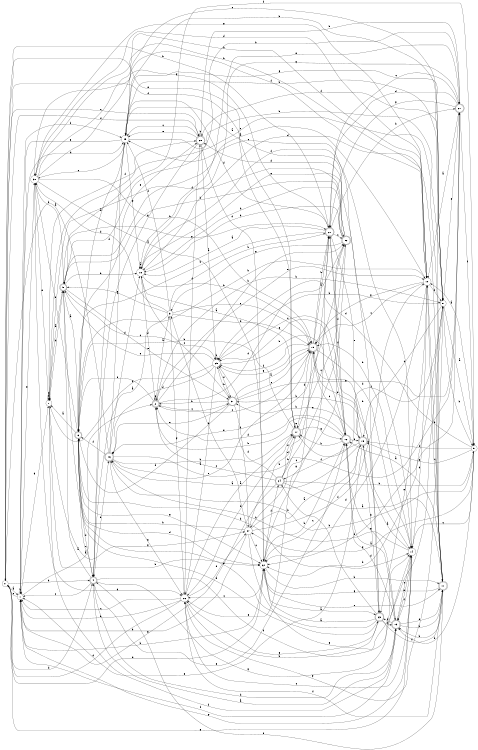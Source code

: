 digraph n27_6 {
__start0 [label="" shape="none"];

rankdir=LR;
size="8,5";

s0 [style="filled", color="black", fillcolor="white" shape="circle", label="0"];
s1 [style="filled", color="black", fillcolor="white" shape="circle", label="1"];
s2 [style="rounded,filled", color="black", fillcolor="white" shape="doublecircle", label="2"];
s3 [style="filled", color="black", fillcolor="white" shape="circle", label="3"];
s4 [style="rounded,filled", color="black", fillcolor="white" shape="doublecircle", label="4"];
s5 [style="rounded,filled", color="black", fillcolor="white" shape="doublecircle", label="5"];
s6 [style="rounded,filled", color="black", fillcolor="white" shape="doublecircle", label="6"];
s7 [style="filled", color="black", fillcolor="white" shape="circle", label="7"];
s8 [style="filled", color="black", fillcolor="white" shape="circle", label="8"];
s9 [style="filled", color="black", fillcolor="white" shape="circle", label="9"];
s10 [style="filled", color="black", fillcolor="white" shape="circle", label="10"];
s11 [style="rounded,filled", color="black", fillcolor="white" shape="doublecircle", label="11"];
s12 [style="rounded,filled", color="black", fillcolor="white" shape="doublecircle", label="12"];
s13 [style="rounded,filled", color="black", fillcolor="white" shape="doublecircle", label="13"];
s14 [style="filled", color="black", fillcolor="white" shape="circle", label="14"];
s15 [style="rounded,filled", color="black", fillcolor="white" shape="doublecircle", label="15"];
s16 [style="rounded,filled", color="black", fillcolor="white" shape="doublecircle", label="16"];
s17 [style="rounded,filled", color="black", fillcolor="white" shape="doublecircle", label="17"];
s18 [style="filled", color="black", fillcolor="white" shape="circle", label="18"];
s19 [style="rounded,filled", color="black", fillcolor="white" shape="doublecircle", label="19"];
s20 [style="rounded,filled", color="black", fillcolor="white" shape="doublecircle", label="20"];
s21 [style="rounded,filled", color="black", fillcolor="white" shape="doublecircle", label="21"];
s22 [style="filled", color="black", fillcolor="white" shape="circle", label="22"];
s23 [style="rounded,filled", color="black", fillcolor="white" shape="doublecircle", label="23"];
s24 [style="rounded,filled", color="black", fillcolor="white" shape="doublecircle", label="24"];
s25 [style="filled", color="black", fillcolor="white" shape="circle", label="25"];
s26 [style="filled", color="black", fillcolor="white" shape="circle", label="26"];
s27 [style="filled", color="black", fillcolor="white" shape="circle", label="27"];
s28 [style="rounded,filled", color="black", fillcolor="white" shape="doublecircle", label="28"];
s29 [style="filled", color="black", fillcolor="white" shape="circle", label="29"];
s30 [style="filled", color="black", fillcolor="white" shape="circle", label="30"];
s31 [style="rounded,filled", color="black", fillcolor="white" shape="doublecircle", label="31"];
s32 [style="rounded,filled", color="black", fillcolor="white" shape="doublecircle", label="32"];
s0 -> s1 [label="a"];
s0 -> s4 [label="b"];
s0 -> s28 [label="c"];
s0 -> s4 [label="d"];
s0 -> s17 [label="e"];
s0 -> s28 [label="f"];
s0 -> s14 [label="g"];
s0 -> s20 [label="h"];
s1 -> s2 [label="a"];
s1 -> s22 [label="b"];
s1 -> s0 [label="c"];
s1 -> s29 [label="d"];
s1 -> s30 [label="e"];
s1 -> s29 [label="f"];
s1 -> s7 [label="g"];
s1 -> s1 [label="h"];
s2 -> s3 [label="a"];
s2 -> s8 [label="b"];
s2 -> s31 [label="c"];
s2 -> s32 [label="d"];
s2 -> s10 [label="e"];
s2 -> s6 [label="f"];
s2 -> s2 [label="g"];
s2 -> s32 [label="h"];
s3 -> s4 [label="a"];
s3 -> s20 [label="b"];
s3 -> s19 [label="c"];
s3 -> s30 [label="d"];
s3 -> s5 [label="e"];
s3 -> s29 [label="f"];
s3 -> s26 [label="g"];
s3 -> s19 [label="h"];
s4 -> s5 [label="a"];
s4 -> s16 [label="b"];
s4 -> s1 [label="c"];
s4 -> s6 [label="d"];
s4 -> s12 [label="e"];
s4 -> s8 [label="f"];
s4 -> s14 [label="g"];
s4 -> s13 [label="h"];
s5 -> s6 [label="a"];
s5 -> s30 [label="b"];
s5 -> s25 [label="c"];
s5 -> s7 [label="d"];
s5 -> s31 [label="e"];
s5 -> s9 [label="f"];
s5 -> s20 [label="g"];
s5 -> s18 [label="h"];
s6 -> s7 [label="a"];
s6 -> s14 [label="b"];
s6 -> s4 [label="c"];
s6 -> s22 [label="d"];
s6 -> s28 [label="e"];
s6 -> s30 [label="f"];
s6 -> s22 [label="g"];
s6 -> s10 [label="h"];
s7 -> s5 [label="a"];
s7 -> s7 [label="b"];
s7 -> s8 [label="c"];
s7 -> s26 [label="d"];
s7 -> s7 [label="e"];
s7 -> s28 [label="f"];
s7 -> s27 [label="g"];
s7 -> s22 [label="h"];
s8 -> s9 [label="a"];
s8 -> s9 [label="b"];
s8 -> s15 [label="c"];
s8 -> s22 [label="d"];
s8 -> s21 [label="e"];
s8 -> s17 [label="f"];
s8 -> s29 [label="g"];
s8 -> s25 [label="h"];
s9 -> s10 [label="a"];
s9 -> s13 [label="b"];
s9 -> s14 [label="c"];
s9 -> s25 [label="d"];
s9 -> s15 [label="e"];
s9 -> s15 [label="f"];
s9 -> s27 [label="g"];
s9 -> s16 [label="h"];
s10 -> s5 [label="a"];
s10 -> s11 [label="b"];
s10 -> s19 [label="c"];
s10 -> s22 [label="d"];
s10 -> s23 [label="e"];
s10 -> s8 [label="f"];
s10 -> s19 [label="g"];
s10 -> s30 [label="h"];
s11 -> s12 [label="a"];
s11 -> s29 [label="b"];
s11 -> s10 [label="c"];
s11 -> s18 [label="d"];
s11 -> s4 [label="e"];
s11 -> s26 [label="f"];
s11 -> s22 [label="g"];
s11 -> s13 [label="h"];
s12 -> s13 [label="a"];
s12 -> s2 [label="b"];
s12 -> s19 [label="c"];
s12 -> s2 [label="d"];
s12 -> s15 [label="e"];
s12 -> s20 [label="f"];
s12 -> s25 [label="g"];
s12 -> s17 [label="h"];
s13 -> s4 [label="a"];
s13 -> s11 [label="b"];
s13 -> s14 [label="c"];
s13 -> s12 [label="d"];
s13 -> s11 [label="e"];
s13 -> s1 [label="f"];
s13 -> s12 [label="g"];
s13 -> s23 [label="h"];
s14 -> s15 [label="a"];
s14 -> s16 [label="b"];
s14 -> s26 [label="c"];
s14 -> s10 [label="d"];
s14 -> s13 [label="e"];
s14 -> s13 [label="f"];
s14 -> s1 [label="g"];
s14 -> s19 [label="h"];
s15 -> s16 [label="a"];
s15 -> s31 [label="b"];
s15 -> s22 [label="c"];
s15 -> s19 [label="d"];
s15 -> s1 [label="e"];
s15 -> s24 [label="f"];
s15 -> s23 [label="g"];
s15 -> s31 [label="h"];
s16 -> s0 [label="a"];
s16 -> s17 [label="b"];
s16 -> s29 [label="c"];
s16 -> s18 [label="d"];
s16 -> s19 [label="e"];
s16 -> s6 [label="f"];
s16 -> s26 [label="g"];
s16 -> s21 [label="h"];
s17 -> s18 [label="a"];
s17 -> s6 [label="b"];
s17 -> s32 [label="c"];
s17 -> s19 [label="d"];
s17 -> s17 [label="e"];
s17 -> s0 [label="f"];
s17 -> s12 [label="g"];
s17 -> s26 [label="h"];
s18 -> s18 [label="a"];
s18 -> s19 [label="b"];
s18 -> s31 [label="c"];
s18 -> s2 [label="d"];
s18 -> s14 [label="e"];
s18 -> s14 [label="f"];
s18 -> s21 [label="g"];
s18 -> s32 [label="h"];
s19 -> s20 [label="a"];
s19 -> s20 [label="b"];
s19 -> s2 [label="c"];
s19 -> s14 [label="d"];
s19 -> s26 [label="e"];
s19 -> s25 [label="f"];
s19 -> s25 [label="g"];
s19 -> s14 [label="h"];
s20 -> s18 [label="a"];
s20 -> s21 [label="b"];
s20 -> s32 [label="c"];
s20 -> s29 [label="d"];
s20 -> s23 [label="e"];
s20 -> s12 [label="f"];
s20 -> s30 [label="g"];
s20 -> s6 [label="h"];
s21 -> s10 [label="a"];
s21 -> s5 [label="b"];
s21 -> s20 [label="c"];
s21 -> s20 [label="d"];
s21 -> s18 [label="e"];
s21 -> s9 [label="f"];
s21 -> s20 [label="g"];
s21 -> s22 [label="h"];
s22 -> s23 [label="a"];
s22 -> s12 [label="b"];
s22 -> s26 [label="c"];
s22 -> s0 [label="d"];
s22 -> s11 [label="e"];
s22 -> s24 [label="f"];
s22 -> s20 [label="g"];
s22 -> s11 [label="h"];
s23 -> s22 [label="a"];
s23 -> s24 [label="b"];
s23 -> s29 [label="c"];
s23 -> s5 [label="d"];
s23 -> s6 [label="e"];
s23 -> s11 [label="f"];
s23 -> s26 [label="g"];
s23 -> s13 [label="h"];
s24 -> s11 [label="a"];
s24 -> s9 [label="b"];
s24 -> s2 [label="c"];
s24 -> s25 [label="d"];
s24 -> s32 [label="e"];
s24 -> s17 [label="f"];
s24 -> s1 [label="g"];
s24 -> s17 [label="h"];
s25 -> s26 [label="a"];
s25 -> s12 [label="b"];
s25 -> s15 [label="c"];
s25 -> s16 [label="d"];
s25 -> s5 [label="e"];
s25 -> s31 [label="f"];
s25 -> s7 [label="g"];
s25 -> s25 [label="h"];
s26 -> s17 [label="a"];
s26 -> s1 [label="b"];
s26 -> s1 [label="c"];
s26 -> s0 [label="d"];
s26 -> s27 [label="e"];
s26 -> s28 [label="f"];
s26 -> s8 [label="g"];
s26 -> s23 [label="h"];
s27 -> s15 [label="a"];
s27 -> s1 [label="b"];
s27 -> s22 [label="c"];
s27 -> s20 [label="d"];
s27 -> s3 [label="e"];
s27 -> s10 [label="f"];
s27 -> s14 [label="g"];
s27 -> s6 [label="h"];
s28 -> s25 [label="a"];
s28 -> s28 [label="b"];
s28 -> s29 [label="c"];
s28 -> s22 [label="d"];
s28 -> s29 [label="e"];
s28 -> s8 [label="f"];
s28 -> s4 [label="g"];
s28 -> s21 [label="h"];
s29 -> s6 [label="a"];
s29 -> s8 [label="b"];
s29 -> s30 [label="c"];
s29 -> s4 [label="d"];
s29 -> s1 [label="e"];
s29 -> s10 [label="f"];
s29 -> s18 [label="g"];
s29 -> s11 [label="h"];
s30 -> s22 [label="a"];
s30 -> s10 [label="b"];
s30 -> s8 [label="c"];
s30 -> s10 [label="d"];
s30 -> s7 [label="e"];
s30 -> s13 [label="f"];
s30 -> s10 [label="g"];
s30 -> s19 [label="h"];
s31 -> s19 [label="a"];
s31 -> s2 [label="b"];
s31 -> s19 [label="c"];
s31 -> s6 [label="d"];
s31 -> s16 [label="e"];
s31 -> s27 [label="f"];
s31 -> s21 [label="g"];
s31 -> s25 [label="h"];
s32 -> s29 [label="a"];
s32 -> s18 [label="b"];
s32 -> s27 [label="c"];
s32 -> s28 [label="d"];
s32 -> s16 [label="e"];
s32 -> s7 [label="f"];
s32 -> s3 [label="g"];
s32 -> s5 [label="h"];

}